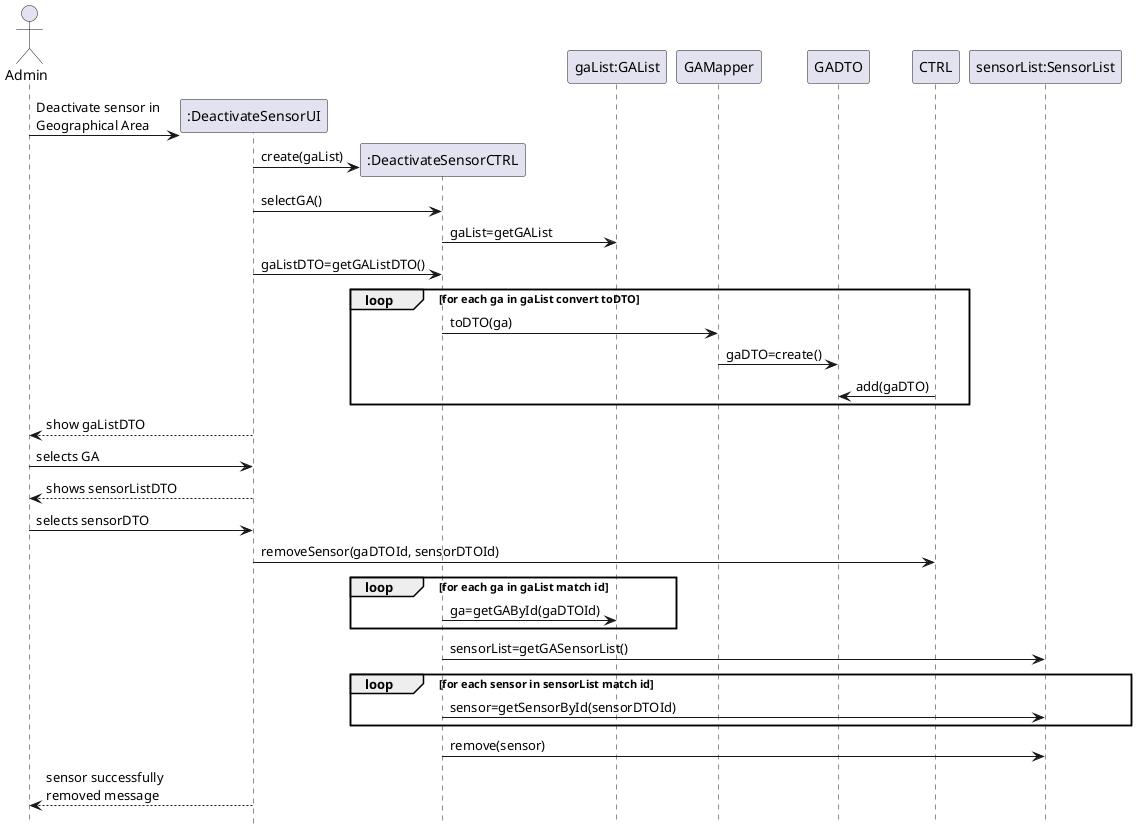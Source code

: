 @startuml
hidefootbox
actor Admin

create ":DeactivateSensorUI"
Admin -> ":DeactivateSensorUI":  Deactivate sensor in \nGeographical Area
create ":DeactivateSensorCTRL"
":DeactivateSensorUI" -> ":DeactivateSensorCTRL": create(gaList)
":DeactivateSensorUI" -> ":DeactivateSensorCTRL": selectGA()
":DeactivateSensorCTRL"->"gaList:GAList": gaList=getGAList


":DeactivateSensorUI"->":DeactivateSensorCTRL": gaListDTO=getGAListDTO()
loop for each ga in gaList convert toDTO
":DeactivateSensorCTRL"->GAMapper:toDTO(ga)
GAMapper->GADTO:gaDTO=create()
CTRL->GADTO:add(gaDTO)
end
Admin<--":DeactivateSensorUI": show gaListDTO
Admin -> ":DeactivateSensorUI": selects GA

Admin<--":DeactivateSensorUI":shows sensorListDTO
Admin->":DeactivateSensorUI": selects sensorDTO
":DeactivateSensorUI"->CTRL: removeSensor(gaDTOId, sensorDTOId)
loop for each ga in gaList match id
":DeactivateSensorCTRL"->"gaList:GAList": ga=getGAById(gaDTOId)
end
":DeactivateSensorCTRL"->"sensorList:SensorList": sensorList=getGASensorList()

loop for each sensor in sensorList match id
":DeactivateSensorCTRL"->"sensorList:SensorList": sensor=getSensorById(sensorDTOId)
end
":DeactivateSensorCTRL"->"sensorList:SensorList":remove(sensor)
Admin<--":DeactivateSensorUI":sensor successfully \nremoved message
@enduml